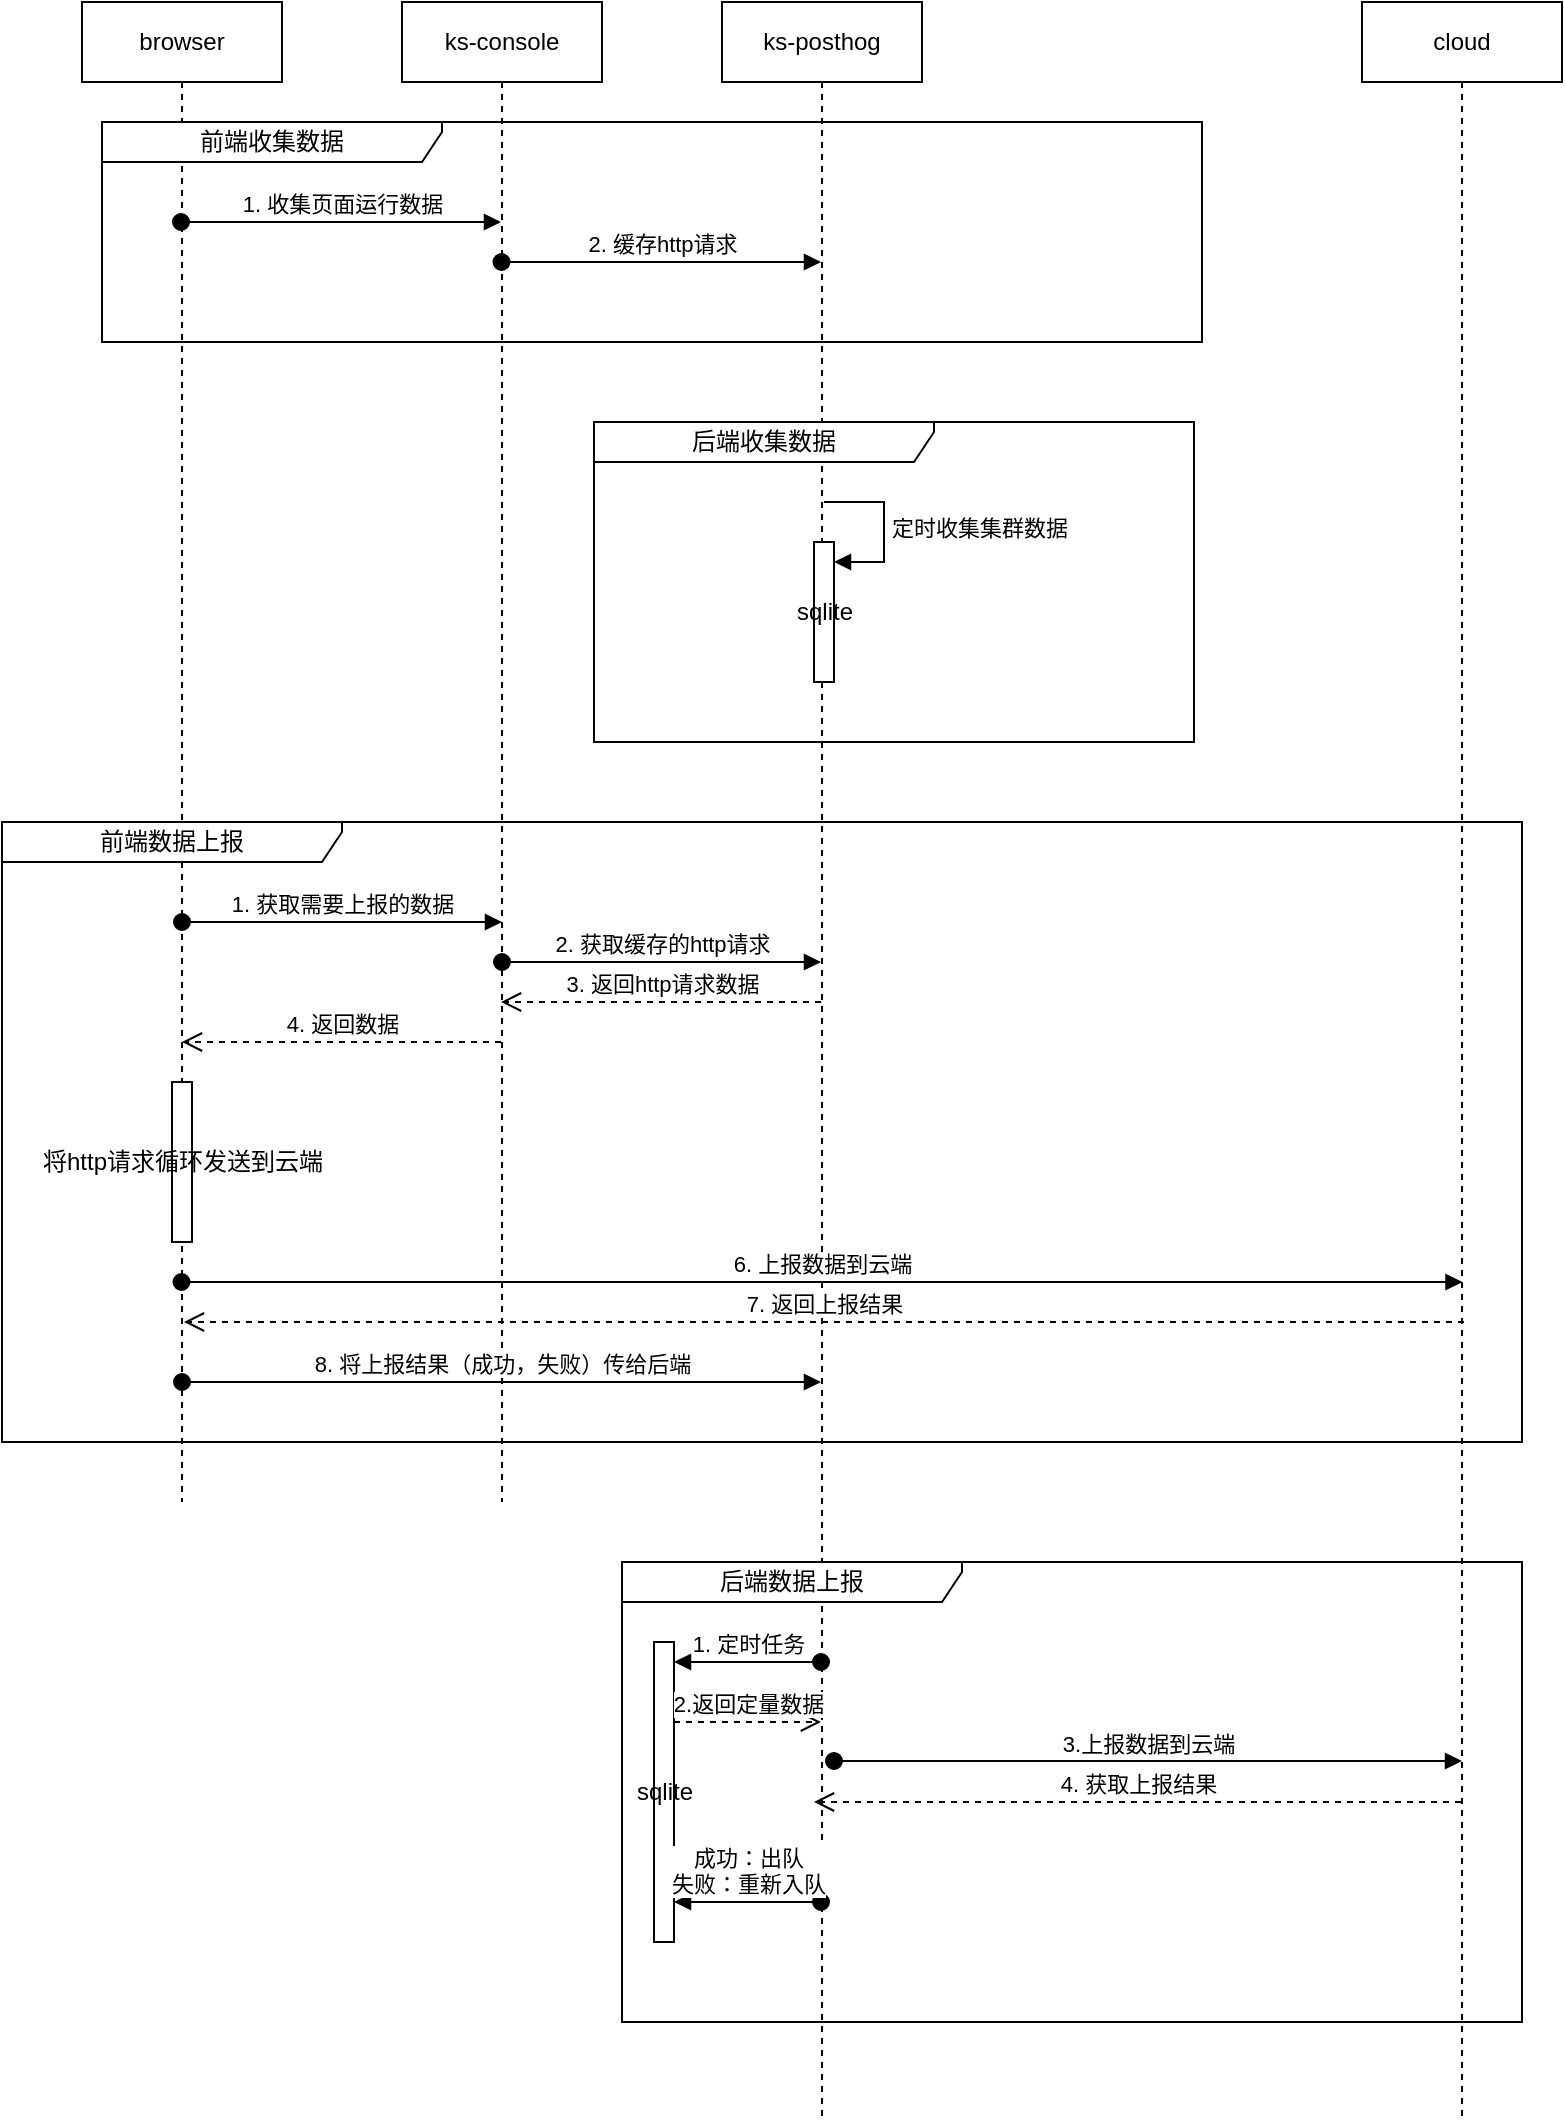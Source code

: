<mxfile version="28.2.5">
  <diagram name="第 1 页" id="U6peYYjzT9KnF7U7tv9T">
    <mxGraphModel dx="1414" dy="784" grid="1" gridSize="10" guides="1" tooltips="1" connect="1" arrows="1" fold="1" page="1" pageScale="1" pageWidth="827" pageHeight="1169" math="0" shadow="0">
      <root>
        <mxCell id="0" />
        <mxCell id="1" parent="0" />
        <mxCell id="LeuzwvILITXPN2abdKCn-2" value="browser" style="shape=umlLifeline;perimeter=lifelinePerimeter;whiteSpace=wrap;html=1;container=1;dropTarget=0;collapsible=0;recursiveResize=0;outlineConnect=0;portConstraint=eastwest;newEdgeStyle={&quot;curved&quot;:0,&quot;rounded&quot;:0};" parent="1" vertex="1">
          <mxGeometry x="64" y="80" width="100" height="750" as="geometry" />
        </mxCell>
        <mxCell id="LeuzwvILITXPN2abdKCn-21" value="将http请求循环发送到云端" style="html=1;points=[[0,0,0,0,5],[0,1,0,0,-5],[1,0,0,0,5],[1,1,0,0,-5]];perimeter=orthogonalPerimeter;outlineConnect=0;targetShapes=umlLifeline;portConstraint=eastwest;newEdgeStyle={&quot;curved&quot;:0,&quot;rounded&quot;:0};" parent="LeuzwvILITXPN2abdKCn-2" vertex="1">
          <mxGeometry x="45" y="540" width="10" height="80" as="geometry" />
        </mxCell>
        <mxCell id="LeuzwvILITXPN2abdKCn-3" value="ks-console" style="shape=umlLifeline;perimeter=lifelinePerimeter;whiteSpace=wrap;html=1;container=1;dropTarget=0;collapsible=0;recursiveResize=0;outlineConnect=0;portConstraint=eastwest;newEdgeStyle={&quot;curved&quot;:0,&quot;rounded&quot;:0};" parent="1" vertex="1">
          <mxGeometry x="224" y="80" width="100" height="750" as="geometry" />
        </mxCell>
        <mxCell id="LeuzwvILITXPN2abdKCn-4" value="ks-posthog" style="shape=umlLifeline;perimeter=lifelinePerimeter;whiteSpace=wrap;html=1;container=1;dropTarget=0;collapsible=0;recursiveResize=0;outlineConnect=0;portConstraint=eastwest;newEdgeStyle={&quot;curved&quot;:0,&quot;rounded&quot;:0};" parent="1" vertex="1">
          <mxGeometry x="384" y="80" width="100" height="1060" as="geometry" />
        </mxCell>
        <mxCell id="LeuzwvILITXPN2abdKCn-5" value="1. 收集页面运行数据" style="html=1;verticalAlign=bottom;startArrow=oval;startFill=1;endArrow=block;startSize=8;curved=0;rounded=0;" parent="1" edge="1">
          <mxGeometry width="60" relative="1" as="geometry">
            <mxPoint x="113.5" y="190" as="sourcePoint" />
            <mxPoint x="273.5" y="190" as="targetPoint" />
          </mxGeometry>
        </mxCell>
        <mxCell id="LeuzwvILITXPN2abdKCn-7" value="2. 缓存http请求" style="html=1;verticalAlign=bottom;startArrow=oval;startFill=1;endArrow=block;startSize=8;curved=0;rounded=0;" parent="1" edge="1" target="LeuzwvILITXPN2abdKCn-4">
          <mxGeometry x="0.003" width="60" relative="1" as="geometry">
            <mxPoint x="273.75" y="210" as="sourcePoint" />
            <mxPoint x="440" y="200" as="targetPoint" />
            <mxPoint as="offset" />
          </mxGeometry>
        </mxCell>
        <mxCell id="LeuzwvILITXPN2abdKCn-11" value="cloud" style="shape=umlLifeline;perimeter=lifelinePerimeter;whiteSpace=wrap;html=1;container=1;dropTarget=0;collapsible=0;recursiveResize=0;outlineConnect=0;portConstraint=eastwest;newEdgeStyle={&quot;curved&quot;:0,&quot;rounded&quot;:0};" parent="1" vertex="1">
          <mxGeometry x="704" y="80" width="100" height="1060" as="geometry" />
        </mxCell>
        <mxCell id="LeuzwvILITXPN2abdKCn-12" value="1. 获取需要上报的数据" style="html=1;verticalAlign=bottom;startArrow=oval;startFill=1;endArrow=block;startSize=8;curved=0;rounded=0;" parent="1" edge="1">
          <mxGeometry width="60" relative="1" as="geometry">
            <mxPoint x="114" y="540" as="sourcePoint" />
            <mxPoint x="274" y="540" as="targetPoint" />
          </mxGeometry>
        </mxCell>
        <mxCell id="LeuzwvILITXPN2abdKCn-16" value="前端收集数据" style="shape=umlFrame;whiteSpace=wrap;html=1;pointerEvents=0;width=170;height=20;" parent="1" vertex="1">
          <mxGeometry x="74" y="140" width="550" height="110" as="geometry" />
        </mxCell>
        <mxCell id="LeuzwvILITXPN2abdKCn-17" value="前端数据上报" style="shape=umlFrame;whiteSpace=wrap;html=1;pointerEvents=0;width=170;height=20;" parent="1" vertex="1">
          <mxGeometry x="24" y="490" width="760" height="310" as="geometry" />
        </mxCell>
        <mxCell id="LeuzwvILITXPN2abdKCn-18" value="2. 获取缓存的http请求" style="html=1;verticalAlign=bottom;startArrow=oval;startFill=1;endArrow=block;startSize=8;curved=0;rounded=0;" parent="1" edge="1" target="LeuzwvILITXPN2abdKCn-4">
          <mxGeometry width="60" relative="1" as="geometry">
            <mxPoint x="274" y="560" as="sourcePoint" />
            <mxPoint x="594" y="560" as="targetPoint" />
          </mxGeometry>
        </mxCell>
        <mxCell id="LeuzwvILITXPN2abdKCn-19" value="3. 返回http请求数据" style="html=1;verticalAlign=bottom;endArrow=open;dashed=1;endSize=8;curved=0;rounded=0;" parent="1" edge="1" source="LeuzwvILITXPN2abdKCn-4">
          <mxGeometry relative="1" as="geometry">
            <mxPoint x="589" y="580" as="sourcePoint" />
            <mxPoint x="273.5" y="580" as="targetPoint" />
          </mxGeometry>
        </mxCell>
        <mxCell id="LeuzwvILITXPN2abdKCn-20" value="4. 返回数据" style="html=1;verticalAlign=bottom;endArrow=open;dashed=1;endSize=8;curved=0;rounded=0;" parent="1" edge="1">
          <mxGeometry relative="1" as="geometry">
            <mxPoint x="273.5" y="600" as="sourcePoint" />
            <mxPoint x="114" y="600" as="targetPoint" />
          </mxGeometry>
        </mxCell>
        <mxCell id="LeuzwvILITXPN2abdKCn-25" value="6. 上报数据到云端" style="html=1;verticalAlign=bottom;startArrow=oval;startFill=1;endArrow=block;startSize=8;curved=0;rounded=0;" parent="1" edge="1">
          <mxGeometry width="60" relative="1" as="geometry">
            <mxPoint x="113.75" y="720" as="sourcePoint" />
            <mxPoint x="754.25" y="720" as="targetPoint" />
            <Array as="points" />
            <mxPoint as="offset" />
          </mxGeometry>
        </mxCell>
        <mxCell id="LeuzwvILITXPN2abdKCn-27" value="后端数据上报" style="shape=umlFrame;whiteSpace=wrap;html=1;pointerEvents=0;width=170;height=20;" parent="1" vertex="1">
          <mxGeometry x="334" y="860" width="450" height="230" as="geometry" />
        </mxCell>
        <mxCell id="LeuzwvILITXPN2abdKCn-33" value="3.上报数据到云端" style="html=1;verticalAlign=bottom;startArrow=oval;startFill=1;endArrow=block;startSize=8;curved=0;rounded=0;" parent="1" edge="1">
          <mxGeometry width="60" relative="1" as="geometry">
            <mxPoint x="440" y="959.5" as="sourcePoint" />
            <mxPoint x="754" y="959.5" as="targetPoint" />
            <Array as="points" />
            <mxPoint as="offset" />
          </mxGeometry>
        </mxCell>
        <mxCell id="J1S162dikZyfsjg46pWH-6" value="后端收集数据" style="shape=umlFrame;whiteSpace=wrap;html=1;pointerEvents=0;width=170;height=20;" parent="1" vertex="1">
          <mxGeometry x="320" y="290" width="300" height="160" as="geometry" />
        </mxCell>
        <mxCell id="J1S162dikZyfsjg46pWH-10" value="sqlite" style="html=1;points=[[0,0,0,0,5],[0,1,0,0,-5],[1,0,0,0,5],[1,1,0,0,-5]];perimeter=orthogonalPerimeter;outlineConnect=0;targetShapes=umlLifeline;portConstraint=eastwest;newEdgeStyle={&quot;curved&quot;:0,&quot;rounded&quot;:0};" parent="1" vertex="1">
          <mxGeometry x="430" y="350" width="10" height="70" as="geometry" />
        </mxCell>
        <mxCell id="J1S162dikZyfsjg46pWH-11" value="定时收集集群数据" style="html=1;align=left;spacingLeft=2;endArrow=block;rounded=0;edgeStyle=orthogonalEdgeStyle;curved=0;rounded=0;" parent="1" target="J1S162dikZyfsjg46pWH-10" edge="1">
          <mxGeometry relative="1" as="geometry">
            <mxPoint x="435" y="330" as="sourcePoint" />
            <Array as="points">
              <mxPoint x="465" y="360" />
            </Array>
          </mxGeometry>
        </mxCell>
        <mxCell id="FLOl-QTgAv-K77iDa5yH-1" value="7. 返回上报结果" style="html=1;verticalAlign=bottom;endArrow=open;dashed=1;endSize=8;curved=0;rounded=0;" edge="1" parent="1">
          <mxGeometry relative="1" as="geometry">
            <mxPoint x="755" y="740" as="sourcePoint" />
            <mxPoint x="115" y="740" as="targetPoint" />
            <mxPoint as="offset" />
          </mxGeometry>
        </mxCell>
        <mxCell id="FLOl-QTgAv-K77iDa5yH-2" value="8. 将上报结果（成功，失败）传给后端" style="html=1;verticalAlign=bottom;startArrow=oval;startFill=1;endArrow=block;startSize=8;curved=0;rounded=0;" edge="1" parent="1" source="LeuzwvILITXPN2abdKCn-2" target="LeuzwvILITXPN2abdKCn-4">
          <mxGeometry width="60" relative="1" as="geometry">
            <mxPoint x="300" y="540" as="sourcePoint" />
            <mxPoint x="460" y="540" as="targetPoint" />
            <Array as="points">
              <mxPoint x="260" y="770" />
            </Array>
          </mxGeometry>
        </mxCell>
        <mxCell id="FLOl-QTgAv-K77iDa5yH-3" value="4. 获取上报结果" style="html=1;verticalAlign=bottom;endArrow=open;dashed=1;endSize=8;curved=0;rounded=0;" edge="1" parent="1" source="LeuzwvILITXPN2abdKCn-11">
          <mxGeometry x="-0.002" relative="1" as="geometry">
            <mxPoint x="746.5" y="980" as="sourcePoint" />
            <mxPoint x="430" y="980" as="targetPoint" />
            <mxPoint as="offset" />
          </mxGeometry>
        </mxCell>
        <mxCell id="LeuzwvILITXPN2abdKCn-28" value="sqlite" style="html=1;points=[[0,0,0,0,5],[0,1,0,0,-5],[1,0,0,0,5],[1,1,0,0,-5]];perimeter=orthogonalPerimeter;outlineConnect=0;targetShapes=umlLifeline;portConstraint=eastwest;newEdgeStyle={&quot;curved&quot;:0,&quot;rounded&quot;:0};" parent="1" vertex="1">
          <mxGeometry x="350" y="900" width="10" height="150" as="geometry" />
        </mxCell>
        <mxCell id="FLOl-QTgAv-K77iDa5yH-6" value="2.返回定量数据" style="html=1;verticalAlign=bottom;endArrow=open;dashed=1;endSize=8;curved=0;rounded=0;" edge="1" parent="1" source="LeuzwvILITXPN2abdKCn-28" target="LeuzwvILITXPN2abdKCn-4">
          <mxGeometry relative="1" as="geometry">
            <mxPoint x="550.25" y="950" as="sourcePoint" />
            <mxPoint x="389.75" y="950" as="targetPoint" />
            <Array as="points">
              <mxPoint x="390" y="940" />
            </Array>
          </mxGeometry>
        </mxCell>
        <mxCell id="FLOl-QTgAv-K77iDa5yH-9" value="1. 定时任务" style="html=1;verticalAlign=bottom;startArrow=oval;startFill=1;endArrow=block;startSize=8;curved=0;rounded=0;" edge="1" parent="1" source="LeuzwvILITXPN2abdKCn-4" target="LeuzwvILITXPN2abdKCn-28">
          <mxGeometry width="60" relative="1" as="geometry">
            <mxPoint x="574" y="920" as="sourcePoint" />
            <mxPoint x="500" y="920" as="targetPoint" />
            <Array as="points">
              <mxPoint x="400" y="910" />
            </Array>
          </mxGeometry>
        </mxCell>
        <mxCell id="FLOl-QTgAv-K77iDa5yH-10" value="成功：出队&lt;br&gt;&lt;div&gt;失败：重新入队&lt;/div&gt;" style="html=1;verticalAlign=bottom;startArrow=oval;startFill=1;endArrow=block;startSize=8;curved=0;rounded=0;" edge="1" parent="1" source="LeuzwvILITXPN2abdKCn-4" target="LeuzwvILITXPN2abdKCn-28">
          <mxGeometry width="60" relative="1" as="geometry">
            <mxPoint x="524" y="890" as="sourcePoint" />
            <mxPoint x="450" y="890" as="targetPoint" />
            <Array as="points">
              <mxPoint x="400" y="1030" />
            </Array>
          </mxGeometry>
        </mxCell>
      </root>
    </mxGraphModel>
  </diagram>
</mxfile>

